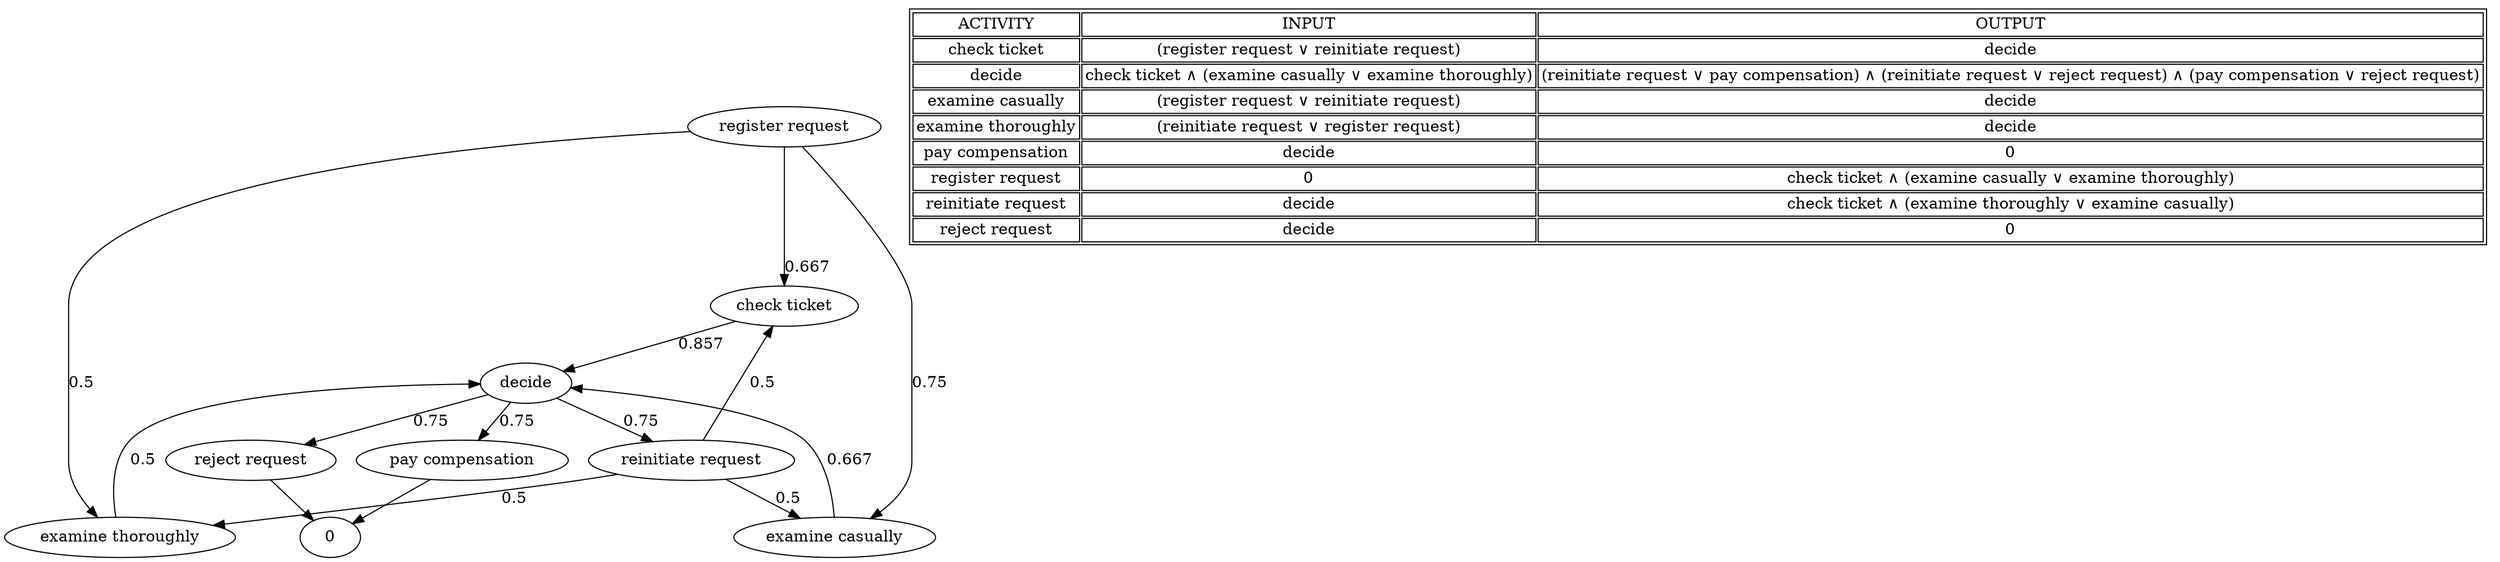 digraph heuristic {
	"check ticket"
	"check ticket" -> decide [label=0.857]
	decide
	"reinitiate request"
	decide -> "reinitiate request" [label=0.75]
	"pay compensation"
	decide -> "pay compensation" [label=0.75]
	"reject request"
	decide -> "reject request" [label=0.75]
	"examine casually"
	"examine casually" -> decide [label=0.667]
	"examine thoroughly"
	"examine thoroughly" -> decide [label=0.5]
	"pay compensation"
	"pay compensation" -> 0
	"register request"
	"register request" -> "check ticket" [label=0.667]
	"examine casually"
	"register request" -> "examine casually" [label=0.75]
	"examine thoroughly"
	"register request" -> "examine thoroughly" [label=0.5]
	"reinitiate request"
	"reinitiate request" -> "check ticket" [label=0.5]
	"examine thoroughly"
	"reinitiate request" -> "examine thoroughly" [label=0.5]
	"examine casually"
	"reinitiate request" -> "examine casually" [label=0.5]
	"reject request"
	"reject request" -> 0
	subgraph "heuristic net" {
		graph [nodesep=1 rankdir=LR ranksep=1]
		node [shape=square]
	}
	subgraph "causal matrix" {
		net [label=<<table>
    
        <tr>
            <td>ACTIVITY</td>
            <td>INPUT</td>
            <td>OUTPUT</td>
        </tr>
    
    
        <tr>
            <td>check ticket</td>
            <td>(register request ∨ reinitiate request)</td>
            <td>decide</td>
        </tr>
        <tr>
            <td>decide</td>
            <td>check ticket ∧ (examine casually ∨ examine thoroughly)</td>
            <td>(reinitiate request ∨ pay compensation) ∧ (reinitiate request ∨ reject request) ∧ (pay compensation ∨ reject request)</td>
        </tr>
        <tr>
            <td>examine casually</td>
            <td>(register request ∨ reinitiate request)</td>
            <td>decide</td>
        </tr>
        <tr>
            <td>examine thoroughly</td>
            <td>(reinitiate request ∨ register request)</td>
            <td>decide</td>
        </tr>
        <tr>
            <td>pay compensation</td>
            <td>decide</td>
            <td>0</td>
        </tr>
        <tr>
            <td>register request</td>
            <td>0</td>
            <td>check ticket ∧ (examine casually ∨ examine thoroughly)</td>
        </tr>
        <tr>
            <td>reinitiate request</td>
            <td>decide</td>
            <td>check ticket ∧ (examine thoroughly ∨ examine casually)</td>
        </tr>
        <tr>
            <td>reject request</td>
            <td>decide</td>
            <td>0</td>
        </tr>
    
</table>> shape=plaintext]
	}
}
